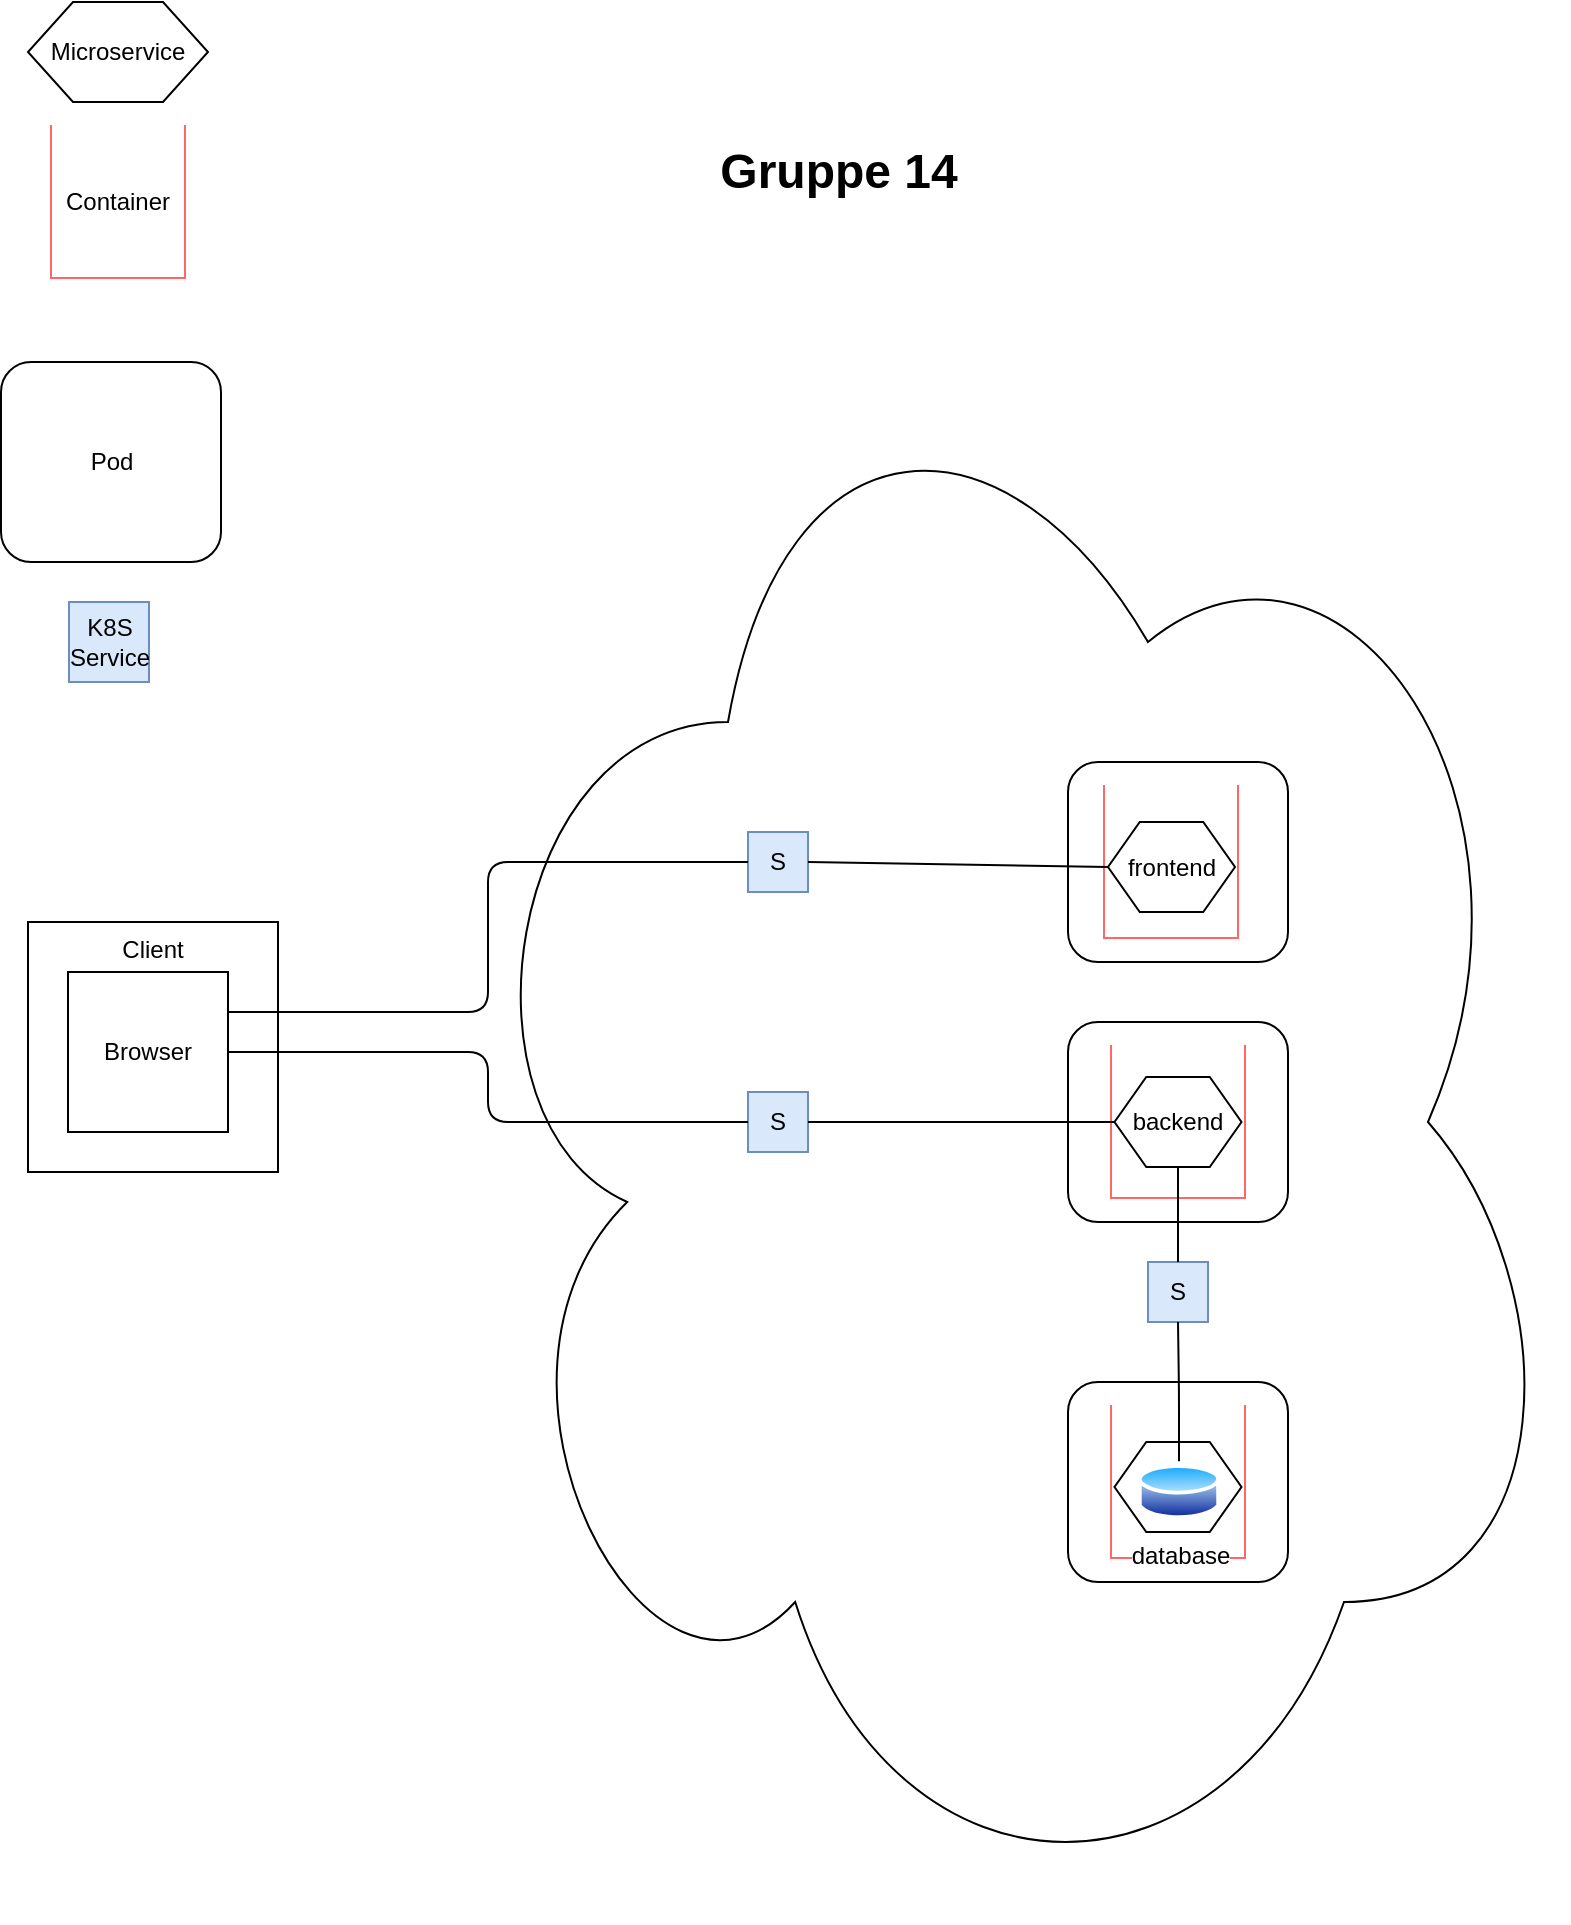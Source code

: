 <mxfile version="12.8.8" type="device"><diagram id="GFD-RU3GGHie_lmBVvUy" name="Page-1"><mxGraphModel dx="2062" dy="1073" grid="1" gridSize="10" guides="1" tooltips="1" connect="1" arrows="1" fold="1" page="1" pageScale="1" pageWidth="827" pageHeight="1169" math="0" shadow="0"><root><mxCell id="0"/><mxCell id="1" parent="0"/><mxCell id="dR_FfFKMFu5-h9lbiH7j-1" value="Client" style="whiteSpace=wrap;html=1;aspect=fixed;verticalAlign=top;" vertex="1" parent="1"><mxGeometry x="30" y="520" width="125" height="125" as="geometry"/></mxCell><mxCell id="dR_FfFKMFu5-h9lbiH7j-4" value="Browser" style="whiteSpace=wrap;html=1;aspect=fixed;" vertex="1" parent="1"><mxGeometry x="50" y="545" width="80" height="80" as="geometry"/></mxCell><mxCell id="dR_FfFKMFu5-h9lbiH7j-5" value="" style="ellipse;shape=cloud;whiteSpace=wrap;html=1;" vertex="1" parent="1"><mxGeometry x="240" y="220" width="560" height="800" as="geometry"/></mxCell><mxCell id="dR_FfFKMFu5-h9lbiH7j-7" value="S" style="whiteSpace=wrap;html=1;aspect=fixed;fillColor=#dae8fc;strokeColor=#6c8ebf;" vertex="1" parent="1"><mxGeometry x="390" y="475" width="30" height="30" as="geometry"/></mxCell><mxCell id="dR_FfFKMFu5-h9lbiH7j-8" value="S" style="whiteSpace=wrap;html=1;aspect=fixed;fillColor=#dae8fc;strokeColor=#6c8ebf;" vertex="1" parent="1"><mxGeometry x="390" y="605" width="30" height="30" as="geometry"/></mxCell><mxCell id="dR_FfFKMFu5-h9lbiH7j-10" value="" style="rounded=1;whiteSpace=wrap;html=1;" vertex="1" parent="1"><mxGeometry x="550" y="440" width="110" height="100" as="geometry"/></mxCell><mxCell id="dR_FfFKMFu5-h9lbiH7j-11" value="" style="rounded=1;whiteSpace=wrap;html=1;" vertex="1" parent="1"><mxGeometry x="550" y="570" width="110" height="100" as="geometry"/></mxCell><mxCell id="dR_FfFKMFu5-h9lbiH7j-12" value="" style="rounded=1;whiteSpace=wrap;html=1;" vertex="1" parent="1"><mxGeometry x="550" y="750" width="110" height="100" as="geometry"/></mxCell><mxCell id="dR_FfFKMFu5-h9lbiH7j-13" value="S" style="whiteSpace=wrap;html=1;aspect=fixed;fillColor=#dae8fc;strokeColor=#6c8ebf;" vertex="1" parent="1"><mxGeometry x="590" y="690" width="30" height="30" as="geometry"/></mxCell><mxCell id="dR_FfFKMFu5-h9lbiH7j-17" value="" style="shape=partialRectangle;whiteSpace=wrap;html=1;bottom=0;right=0;fillColor=none;strokeColor=#FF6666;rotation=-90;" vertex="1" parent="1"><mxGeometry x="550" y="470" width="76" height="40" as="geometry"/></mxCell><mxCell id="dR_FfFKMFu5-h9lbiH7j-18" value="" style="shape=partialRectangle;whiteSpace=wrap;html=1;bottom=0;right=0;fillColor=none;strokeColor=#FF6666;rotation=-90;direction=east;flipH=0;flipV=1;" vertex="1" parent="1"><mxGeometry x="577" y="470" width="76" height="40" as="geometry"/></mxCell><mxCell id="dR_FfFKMFu5-h9lbiH7j-19" value="" style="shape=partialRectangle;whiteSpace=wrap;html=1;bottom=0;right=0;fillColor=none;strokeColor=#FF6666;rotation=-90;" vertex="1" parent="1"><mxGeometry x="553.5" y="600" width="76" height="40" as="geometry"/></mxCell><mxCell id="dR_FfFKMFu5-h9lbiH7j-20" value="" style="shape=partialRectangle;whiteSpace=wrap;html=1;bottom=0;right=0;fillColor=none;strokeColor=#FF6666;rotation=-90;direction=east;flipH=0;flipV=1;" vertex="1" parent="1"><mxGeometry x="580.5" y="600" width="76" height="40" as="geometry"/></mxCell><mxCell id="dR_FfFKMFu5-h9lbiH7j-21" value="" style="shape=partialRectangle;whiteSpace=wrap;html=1;bottom=0;right=0;fillColor=none;strokeColor=#FF6666;rotation=-90;" vertex="1" parent="1"><mxGeometry x="553.5" y="780" width="76" height="40" as="geometry"/></mxCell><mxCell id="dR_FfFKMFu5-h9lbiH7j-22" value="" style="shape=partialRectangle;whiteSpace=wrap;html=1;bottom=0;right=0;fillColor=none;strokeColor=#FF6666;rotation=-90;direction=east;flipH=0;flipV=1;" vertex="1" parent="1"><mxGeometry x="580.5" y="780" width="76" height="40" as="geometry"/></mxCell><mxCell id="dR_FfFKMFu5-h9lbiH7j-23" value="frontend" style="shape=hexagon;perimeter=hexagonPerimeter2;whiteSpace=wrap;html=1;strokeColor=#000000;" vertex="1" parent="1"><mxGeometry x="570" y="470" width="63.5" height="45" as="geometry"/></mxCell><mxCell id="dR_FfFKMFu5-h9lbiH7j-24" value="backend" style="shape=hexagon;perimeter=hexagonPerimeter2;whiteSpace=wrap;html=1;strokeColor=#000000;" vertex="1" parent="1"><mxGeometry x="573.25" y="597.5" width="63.5" height="45" as="geometry"/></mxCell><mxCell id="dR_FfFKMFu5-h9lbiH7j-25" value="" style="shape=hexagon;perimeter=hexagonPerimeter2;whiteSpace=wrap;html=1;strokeColor=#000000;" vertex="1" parent="1"><mxGeometry x="573.25" y="780" width="63.5" height="45" as="geometry"/></mxCell><mxCell id="dR_FfFKMFu5-h9lbiH7j-26" value="database" style="aspect=fixed;perimeter=ellipsePerimeter;html=1;align=center;shadow=0;dashed=0;spacingTop=3;image;image=img/lib/active_directory/database.svg;strokeColor=#000000;" vertex="1" parent="1"><mxGeometry x="585" y="789.66" width="41" height="30.34" as="geometry"/></mxCell><mxCell id="dR_FfFKMFu5-h9lbiH7j-31" value="" style="endArrow=none;html=1;exitX=0;exitY=0.5;exitDx=0;exitDy=0;entryX=1;entryY=0.5;entryDx=0;entryDy=0;strokeColor=#000000;rounded=0;" edge="1" parent="1" source="dR_FfFKMFu5-h9lbiH7j-23" target="dR_FfFKMFu5-h9lbiH7j-7"><mxGeometry width="50" height="50" relative="1" as="geometry"><mxPoint x="420" y="530" as="sourcePoint"/><mxPoint x="470" y="480" as="targetPoint"/></mxGeometry></mxCell><mxCell id="dR_FfFKMFu5-h9lbiH7j-32" value="" style="endArrow=none;html=1;edgeStyle=orthogonalEdgeStyle;entryX=0;entryY=0.5;entryDx=0;entryDy=0;exitX=1;exitY=0.5;exitDx=0;exitDy=0;" edge="1" parent="1" source="dR_FfFKMFu5-h9lbiH7j-8" target="dR_FfFKMFu5-h9lbiH7j-24"><mxGeometry relative="1" as="geometry"><mxPoint x="340" y="750" as="sourcePoint"/><mxPoint x="500" y="750" as="targetPoint"/></mxGeometry></mxCell><mxCell id="dR_FfFKMFu5-h9lbiH7j-33" value="" style="endArrow=none;html=1;edgeStyle=orthogonalEdgeStyle;entryX=0.5;entryY=1;entryDx=0;entryDy=0;exitX=0.5;exitY=0;exitDx=0;exitDy=0;" edge="1" parent="1" source="dR_FfFKMFu5-h9lbiH7j-13" target="dR_FfFKMFu5-h9lbiH7j-24"><mxGeometry relative="1" as="geometry"><mxPoint x="350" y="760" as="sourcePoint"/><mxPoint x="510" y="760" as="targetPoint"/></mxGeometry></mxCell><mxCell id="dR_FfFKMFu5-h9lbiH7j-34" value="" style="endArrow=none;html=1;edgeStyle=orthogonalEdgeStyle;entryX=0.5;entryY=1;entryDx=0;entryDy=0;" edge="1" parent="1" source="dR_FfFKMFu5-h9lbiH7j-26" target="dR_FfFKMFu5-h9lbiH7j-13"><mxGeometry relative="1" as="geometry"><mxPoint x="360" y="770" as="sourcePoint"/><mxPoint x="520" y="770" as="targetPoint"/></mxGeometry></mxCell><mxCell id="dR_FfFKMFu5-h9lbiH7j-35" value="" style="endArrow=none;html=1;edgeStyle=orthogonalEdgeStyle;exitX=1;exitY=0.5;exitDx=0;exitDy=0;entryX=0;entryY=0.5;entryDx=0;entryDy=0;" edge="1" parent="1" source="dR_FfFKMFu5-h9lbiH7j-4" target="dR_FfFKMFu5-h9lbiH7j-8"><mxGeometry relative="1" as="geometry"><mxPoint x="370" y="780" as="sourcePoint"/><mxPoint x="530" y="780" as="targetPoint"/></mxGeometry></mxCell><mxCell id="dR_FfFKMFu5-h9lbiH7j-36" value="" style="endArrow=none;html=1;edgeStyle=orthogonalEdgeStyle;exitX=1;exitY=0.25;exitDx=0;exitDy=0;entryX=0;entryY=0.5;entryDx=0;entryDy=0;" edge="1" parent="1" source="dR_FfFKMFu5-h9lbiH7j-4" target="dR_FfFKMFu5-h9lbiH7j-7"><mxGeometry relative="1" as="geometry"><mxPoint x="380" y="790" as="sourcePoint"/><mxPoint x="540" y="790" as="targetPoint"/></mxGeometry></mxCell><mxCell id="dR_FfFKMFu5-h9lbiH7j-40" value="Gruppe 14" style="text;strokeColor=none;fillColor=none;html=1;fontSize=24;fontStyle=1;verticalAlign=middle;align=center;" vertex="1" parent="1"><mxGeometry x="230" y="90" width="410" height="110" as="geometry"/></mxCell><mxCell id="dR_FfFKMFu5-h9lbiH7j-41" value="Microservice" style="shape=hexagon;perimeter=hexagonPerimeter2;whiteSpace=wrap;html=1;strokeColor=#000000;" vertex="1" parent="1"><mxGeometry x="30" y="60" width="90" height="50" as="geometry"/></mxCell><mxCell id="dR_FfFKMFu5-h9lbiH7j-42" value="" style="shape=partialRectangle;whiteSpace=wrap;html=1;bottom=0;right=0;fillColor=none;strokeColor=#FF6666;rotation=-90;" vertex="1" parent="1"><mxGeometry x="23.5" y="140" width="76" height="40" as="geometry"/></mxCell><mxCell id="dR_FfFKMFu5-h9lbiH7j-43" value="" style="shape=partialRectangle;whiteSpace=wrap;html=1;bottom=0;right=0;fillColor=none;strokeColor=#FF6666;rotation=-90;direction=east;flipH=0;flipV=1;" vertex="1" parent="1"><mxGeometry x="50.5" y="140" width="76" height="40" as="geometry"/></mxCell><mxCell id="dR_FfFKMFu5-h9lbiH7j-44" value="Container" style="text;html=1;strokeColor=none;fillColor=none;align=center;verticalAlign=middle;whiteSpace=wrap;rounded=0;" vertex="1" parent="1"><mxGeometry x="50" y="140" width="50" height="40" as="geometry"/></mxCell><mxCell id="dR_FfFKMFu5-h9lbiH7j-45" value="Pod" style="rounded=1;whiteSpace=wrap;html=1;" vertex="1" parent="1"><mxGeometry x="16.5" y="240" width="110" height="100" as="geometry"/></mxCell><mxCell id="dR_FfFKMFu5-h9lbiH7j-46" value="K8S Service" style="whiteSpace=wrap;html=1;aspect=fixed;fillColor=#dae8fc;strokeColor=#6c8ebf;" vertex="1" parent="1"><mxGeometry x="50.5" y="360" width="40" height="40" as="geometry"/></mxCell></root></mxGraphModel></diagram></mxfile>